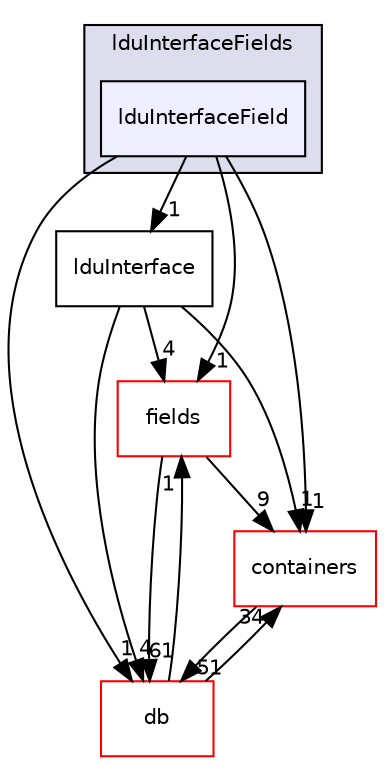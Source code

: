 digraph "src/OpenFOAM/matrices/lduMatrix/lduAddressing/lduInterfaceFields/lduInterfaceField" {
  bgcolor=transparent;
  compound=true
  node [ fontsize="10", fontname="Helvetica"];
  edge [ labelfontsize="10", labelfontname="Helvetica"];
  subgraph clusterdir_dcd52ee40db40a986002fe7976fc48d2 {
    graph [ bgcolor="#ddddee", pencolor="black", label="lduInterfaceFields" fontname="Helvetica", fontsize="10", URL="dir_dcd52ee40db40a986002fe7976fc48d2.html"]
  dir_996684b8b107269463df52289e44eb71 [shape=box, label="lduInterfaceField", style="filled", fillcolor="#eeeeff", pencolor="black", URL="dir_996684b8b107269463df52289e44eb71.html"];
  }
  dir_ac9806e1218e6f4577e01d62bb1655cd [shape=box label="lduInterface" URL="dir_ac9806e1218e6f4577e01d62bb1655cd.html"];
  dir_962442b8f989d5529fab5e0f0e4ffb74 [shape=box label="fields" color="red" URL="dir_962442b8f989d5529fab5e0f0e4ffb74.html"];
  dir_19d0872053bde092be81d7fe3f56cbf7 [shape=box label="containers" color="red" URL="dir_19d0872053bde092be81d7fe3f56cbf7.html"];
  dir_63c634f7a7cfd679ac26c67fb30fc32f [shape=box label="db" color="red" URL="dir_63c634f7a7cfd679ac26c67fb30fc32f.html"];
  dir_ac9806e1218e6f4577e01d62bb1655cd->dir_962442b8f989d5529fab5e0f0e4ffb74 [headlabel="4", labeldistance=1.5 headhref="dir_002174_002054.html"];
  dir_ac9806e1218e6f4577e01d62bb1655cd->dir_19d0872053bde092be81d7fe3f56cbf7 [headlabel="1", labeldistance=1.5 headhref="dir_002174_001934.html"];
  dir_ac9806e1218e6f4577e01d62bb1655cd->dir_63c634f7a7cfd679ac26c67fb30fc32f [headlabel="4", labeldistance=1.5 headhref="dir_002174_001985.html"];
  dir_962442b8f989d5529fab5e0f0e4ffb74->dir_19d0872053bde092be81d7fe3f56cbf7 [headlabel="9", labeldistance=1.5 headhref="dir_002054_001934.html"];
  dir_962442b8f989d5529fab5e0f0e4ffb74->dir_63c634f7a7cfd679ac26c67fb30fc32f [headlabel="61", labeldistance=1.5 headhref="dir_002054_001985.html"];
  dir_19d0872053bde092be81d7fe3f56cbf7->dir_63c634f7a7cfd679ac26c67fb30fc32f [headlabel="51", labeldistance=1.5 headhref="dir_001934_001985.html"];
  dir_63c634f7a7cfd679ac26c67fb30fc32f->dir_962442b8f989d5529fab5e0f0e4ffb74 [headlabel="1", labeldistance=1.5 headhref="dir_001985_002054.html"];
  dir_63c634f7a7cfd679ac26c67fb30fc32f->dir_19d0872053bde092be81d7fe3f56cbf7 [headlabel="34", labeldistance=1.5 headhref="dir_001985_001934.html"];
  dir_996684b8b107269463df52289e44eb71->dir_ac9806e1218e6f4577e01d62bb1655cd [headlabel="1", labeldistance=1.5 headhref="dir_002177_002174.html"];
  dir_996684b8b107269463df52289e44eb71->dir_962442b8f989d5529fab5e0f0e4ffb74 [headlabel="1", labeldistance=1.5 headhref="dir_002177_002054.html"];
  dir_996684b8b107269463df52289e44eb71->dir_19d0872053bde092be81d7fe3f56cbf7 [headlabel="1", labeldistance=1.5 headhref="dir_002177_001934.html"];
  dir_996684b8b107269463df52289e44eb71->dir_63c634f7a7cfd679ac26c67fb30fc32f [headlabel="1", labeldistance=1.5 headhref="dir_002177_001985.html"];
}
